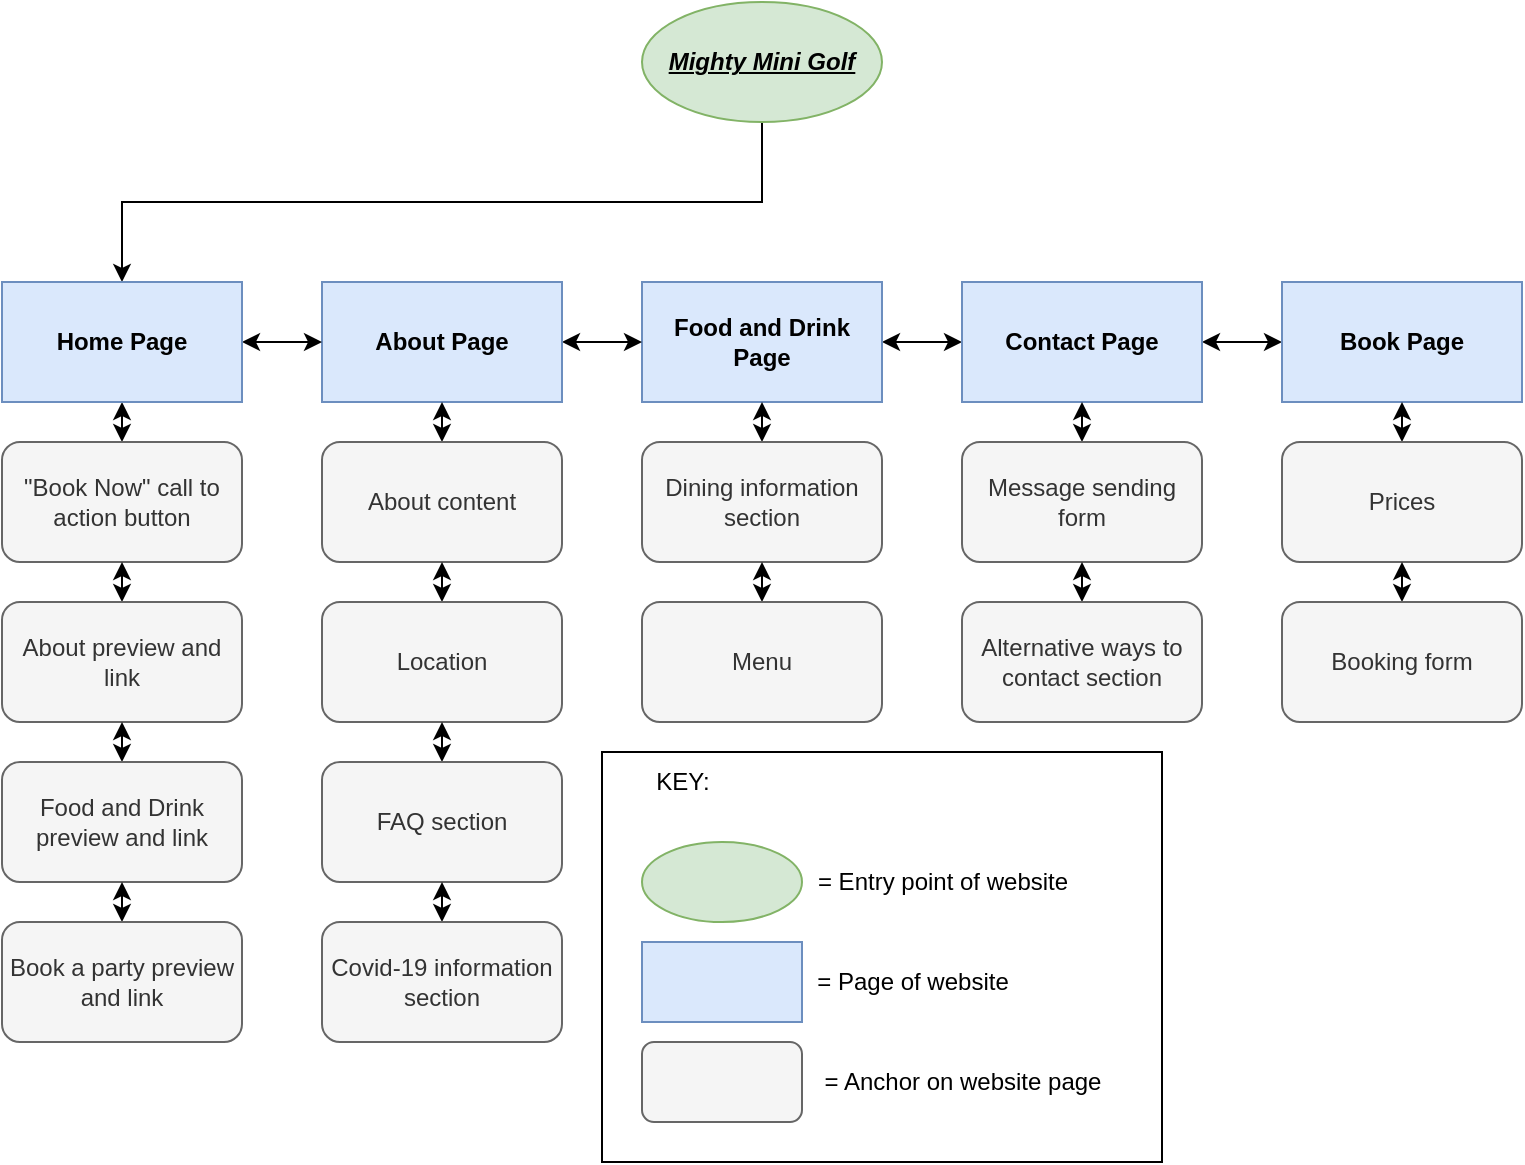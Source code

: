<mxfile version="14.4.6" type="device"><diagram id="C5RBs43oDa-KdzZeNtuy" name="Page-1"><mxGraphModel dx="1021" dy="529" grid="1" gridSize="10" guides="1" tooltips="1" connect="1" arrows="1" fold="1" page="1" pageScale="1" pageWidth="827" pageHeight="1169" math="0" shadow="0"><root><mxCell id="WIyWlLk6GJQsqaUBKTNV-0"/><mxCell id="WIyWlLk6GJQsqaUBKTNV-1" parent="WIyWlLk6GJQsqaUBKTNV-0"/><mxCell id="6Ty2zCG1EtW2ooSYQV5o-13" value="" style="rounded=0;whiteSpace=wrap;html=1;" vertex="1" parent="WIyWlLk6GJQsqaUBKTNV-1"><mxGeometry x="340" y="395" width="280" height="205" as="geometry"/></mxCell><mxCell id="dkNiUltXSG95NsX0MIxw-10" style="edgeStyle=orthogonalEdgeStyle;rounded=0;orthogonalLoop=1;jettySize=auto;html=1;exitX=0.5;exitY=1;exitDx=0;exitDy=0;endArrow=classic;endFill=1;" parent="WIyWlLk6GJQsqaUBKTNV-1" source="dkNiUltXSG95NsX0MIxw-0" target="dkNiUltXSG95NsX0MIxw-7" edge="1"><mxGeometry relative="1" as="geometry"/></mxCell><mxCell id="dkNiUltXSG95NsX0MIxw-0" value="&lt;b&gt;&lt;i&gt;&lt;u&gt;Mighty Mini Golf&lt;/u&gt;&lt;/i&gt;&lt;/b&gt;" style="ellipse;whiteSpace=wrap;html=1;fontFamily=Helvetica;fontSize=12;align=center;strokeColor=#82b366;fillColor=#d5e8d4;" parent="WIyWlLk6GJQsqaUBKTNV-1" vertex="1"><mxGeometry x="360" y="20" width="120" height="60" as="geometry"/></mxCell><mxCell id="6Ty2zCG1EtW2ooSYQV5o-6" style="edgeStyle=orthogonalEdgeStyle;rounded=0;orthogonalLoop=1;jettySize=auto;html=1;exitX=1;exitY=0.5;exitDx=0;exitDy=0;entryX=0;entryY=0.5;entryDx=0;entryDy=0;endArrow=classic;endFill=1;startArrow=classic;startFill=1;" edge="1" parent="WIyWlLk6GJQsqaUBKTNV-1" source="dkNiUltXSG95NsX0MIxw-2" target="dkNiUltXSG95NsX0MIxw-6"><mxGeometry relative="1" as="geometry"/></mxCell><mxCell id="dkNiUltXSG95NsX0MIxw-2" value="&lt;b&gt;Food and Drink Page&lt;/b&gt;" style="rounded=0;whiteSpace=wrap;html=1;fillColor=#dae8fc;strokeColor=#6c8ebf;" parent="WIyWlLk6GJQsqaUBKTNV-1" vertex="1"><mxGeometry x="360" y="160" width="120" height="60" as="geometry"/></mxCell><mxCell id="6Ty2zCG1EtW2ooSYQV5o-5" style="edgeStyle=orthogonalEdgeStyle;rounded=0;orthogonalLoop=1;jettySize=auto;html=1;exitX=1;exitY=0.5;exitDx=0;exitDy=0;entryX=0;entryY=0.5;entryDx=0;entryDy=0;endArrow=classic;endFill=1;startArrow=classic;startFill=1;" edge="1" parent="WIyWlLk6GJQsqaUBKTNV-1" source="dkNiUltXSG95NsX0MIxw-5" target="dkNiUltXSG95NsX0MIxw-2"><mxGeometry relative="1" as="geometry"/></mxCell><mxCell id="dkNiUltXSG95NsX0MIxw-5" value="&lt;b&gt;About Page&lt;/b&gt;" style="rounded=0;whiteSpace=wrap;html=1;fillColor=#dae8fc;strokeColor=#6c8ebf;" parent="WIyWlLk6GJQsqaUBKTNV-1" vertex="1"><mxGeometry x="200" y="160" width="120" height="60" as="geometry"/></mxCell><mxCell id="6Ty2zCG1EtW2ooSYQV5o-7" style="edgeStyle=orthogonalEdgeStyle;rounded=0;orthogonalLoop=1;jettySize=auto;html=1;exitX=1;exitY=0.5;exitDx=0;exitDy=0;entryX=0;entryY=0.5;entryDx=0;entryDy=0;endArrow=classic;endFill=1;startArrow=classic;startFill=1;" edge="1" parent="WIyWlLk6GJQsqaUBKTNV-1" source="dkNiUltXSG95NsX0MIxw-6" target="dkNiUltXSG95NsX0MIxw-8"><mxGeometry relative="1" as="geometry"/></mxCell><mxCell id="dkNiUltXSG95NsX0MIxw-6" value="&lt;b&gt;Contact Page&lt;/b&gt;" style="rounded=0;whiteSpace=wrap;html=1;fillColor=#dae8fc;strokeColor=#6c8ebf;" parent="WIyWlLk6GJQsqaUBKTNV-1" vertex="1"><mxGeometry x="520" y="160" width="120" height="60" as="geometry"/></mxCell><mxCell id="dkNiUltXSG95NsX0MIxw-14" style="edgeStyle=none;rounded=0;orthogonalLoop=1;jettySize=auto;html=1;exitX=0.5;exitY=1;exitDx=0;exitDy=0;endArrow=classic;endFill=1;startArrow=classic;startFill=1;" parent="WIyWlLk6GJQsqaUBKTNV-1" source="dkNiUltXSG95NsX0MIxw-7" edge="1"><mxGeometry relative="1" as="geometry"><mxPoint x="100" y="240" as="targetPoint"/></mxGeometry></mxCell><mxCell id="6Ty2zCG1EtW2ooSYQV5o-4" style="edgeStyle=orthogonalEdgeStyle;rounded=0;orthogonalLoop=1;jettySize=auto;html=1;exitX=1;exitY=0.5;exitDx=0;exitDy=0;entryX=0;entryY=0.5;entryDx=0;entryDy=0;endArrow=classic;endFill=1;startArrow=classic;startFill=1;" edge="1" parent="WIyWlLk6GJQsqaUBKTNV-1" source="dkNiUltXSG95NsX0MIxw-7" target="dkNiUltXSG95NsX0MIxw-5"><mxGeometry relative="1" as="geometry"/></mxCell><mxCell id="dkNiUltXSG95NsX0MIxw-7" value="&lt;b&gt;Home Page&lt;/b&gt;" style="rounded=0;whiteSpace=wrap;html=1;fillColor=#dae8fc;strokeColor=#6c8ebf;" parent="WIyWlLk6GJQsqaUBKTNV-1" vertex="1"><mxGeometry x="40" y="160" width="120" height="60" as="geometry"/></mxCell><mxCell id="dkNiUltXSG95NsX0MIxw-8" value="&lt;b&gt;Book Page&lt;/b&gt;" style="rounded=0;whiteSpace=wrap;html=1;fillColor=#dae8fc;strokeColor=#6c8ebf;" parent="WIyWlLk6GJQsqaUBKTNV-1" vertex="1"><mxGeometry x="680" y="160" width="120" height="60" as="geometry"/></mxCell><mxCell id="dkNiUltXSG95NsX0MIxw-15" value="&quot;Book Now&quot; call to action button" style="rounded=1;whiteSpace=wrap;html=1;fillColor=#f5f5f5;strokeColor=#666666;fontColor=#333333;" parent="WIyWlLk6GJQsqaUBKTNV-1" vertex="1"><mxGeometry x="40" y="240" width="120" height="60" as="geometry"/></mxCell><mxCell id="dkNiUltXSG95NsX0MIxw-17" style="edgeStyle=none;rounded=0;orthogonalLoop=1;jettySize=auto;html=1;exitX=0.5;exitY=1;exitDx=0;exitDy=0;endArrow=classic;endFill=1;startArrow=classic;startFill=1;" parent="WIyWlLk6GJQsqaUBKTNV-1" edge="1"><mxGeometry relative="1" as="geometry"><mxPoint x="100" y="320" as="targetPoint"/><mxPoint x="100" y="300" as="sourcePoint"/></mxGeometry></mxCell><mxCell id="dkNiUltXSG95NsX0MIxw-18" value="About preview and link" style="rounded=1;whiteSpace=wrap;html=1;fillColor=#f5f5f5;strokeColor=#666666;fontColor=#333333;" parent="WIyWlLk6GJQsqaUBKTNV-1" vertex="1"><mxGeometry x="40" y="320" width="120" height="60" as="geometry"/></mxCell><mxCell id="dkNiUltXSG95NsX0MIxw-19" style="edgeStyle=none;rounded=0;orthogonalLoop=1;jettySize=auto;html=1;exitX=0.5;exitY=1;exitDx=0;exitDy=0;endArrow=classic;endFill=1;startArrow=classic;startFill=1;" parent="WIyWlLk6GJQsqaUBKTNV-1" edge="1"><mxGeometry relative="1" as="geometry"><mxPoint x="100" y="400" as="targetPoint"/><mxPoint x="100" y="380" as="sourcePoint"/></mxGeometry></mxCell><mxCell id="dkNiUltXSG95NsX0MIxw-20" value="Food and Drink preview and link" style="rounded=1;whiteSpace=wrap;html=1;fillColor=#f5f5f5;strokeColor=#666666;fontColor=#333333;" parent="WIyWlLk6GJQsqaUBKTNV-1" vertex="1"><mxGeometry x="40" y="400" width="120" height="60" as="geometry"/></mxCell><mxCell id="dkNiUltXSG95NsX0MIxw-21" style="edgeStyle=none;rounded=0;orthogonalLoop=1;jettySize=auto;html=1;exitX=0.5;exitY=1;exitDx=0;exitDy=0;endArrow=classic;endFill=1;startArrow=classic;startFill=1;" parent="WIyWlLk6GJQsqaUBKTNV-1" edge="1"><mxGeometry relative="1" as="geometry"><mxPoint x="100" y="480" as="targetPoint"/><mxPoint x="100" y="460" as="sourcePoint"/></mxGeometry></mxCell><mxCell id="dkNiUltXSG95NsX0MIxw-22" value="Book a party preview and link" style="rounded=1;whiteSpace=wrap;html=1;fillColor=#f5f5f5;strokeColor=#666666;fontColor=#333333;" parent="WIyWlLk6GJQsqaUBKTNV-1" vertex="1"><mxGeometry x="40" y="480" width="120" height="60" as="geometry"/></mxCell><mxCell id="dkNiUltXSG95NsX0MIxw-24" style="edgeStyle=none;rounded=0;orthogonalLoop=1;jettySize=auto;html=1;exitX=0.5;exitY=1;exitDx=0;exitDy=0;endArrow=classic;endFill=1;startArrow=classic;startFill=1;" parent="WIyWlLk6GJQsqaUBKTNV-1" edge="1"><mxGeometry relative="1" as="geometry"><mxPoint x="260" y="240" as="targetPoint"/><mxPoint x="260" y="220" as="sourcePoint"/></mxGeometry></mxCell><mxCell id="dkNiUltXSG95NsX0MIxw-25" value="About content" style="rounded=1;whiteSpace=wrap;html=1;fillColor=#f5f5f5;strokeColor=#666666;fontColor=#333333;" parent="WIyWlLk6GJQsqaUBKTNV-1" vertex="1"><mxGeometry x="200" y="240" width="120" height="60" as="geometry"/></mxCell><mxCell id="dkNiUltXSG95NsX0MIxw-26" style="edgeStyle=none;rounded=0;orthogonalLoop=1;jettySize=auto;html=1;exitX=0.5;exitY=1;exitDx=0;exitDy=0;endArrow=classic;endFill=1;startArrow=classic;startFill=1;" parent="WIyWlLk6GJQsqaUBKTNV-1" edge="1"><mxGeometry relative="1" as="geometry"><mxPoint x="260" y="320" as="targetPoint"/><mxPoint x="260" y="300" as="sourcePoint"/></mxGeometry></mxCell><mxCell id="dkNiUltXSG95NsX0MIxw-27" value="Location" style="rounded=1;whiteSpace=wrap;html=1;fillColor=#f5f5f5;strokeColor=#666666;fontColor=#333333;" parent="WIyWlLk6GJQsqaUBKTNV-1" vertex="1"><mxGeometry x="200" y="320" width="120" height="60" as="geometry"/></mxCell><mxCell id="dkNiUltXSG95NsX0MIxw-28" style="edgeStyle=none;rounded=0;orthogonalLoop=1;jettySize=auto;html=1;exitX=0.5;exitY=1;exitDx=0;exitDy=0;endArrow=classic;endFill=1;startArrow=classic;startFill=1;" parent="WIyWlLk6GJQsqaUBKTNV-1" edge="1"><mxGeometry relative="1" as="geometry"><mxPoint x="260" y="400" as="targetPoint"/><mxPoint x="260" y="380" as="sourcePoint"/></mxGeometry></mxCell><mxCell id="dkNiUltXSG95NsX0MIxw-29" value="FAQ section" style="rounded=1;whiteSpace=wrap;html=1;fillColor=#f5f5f5;strokeColor=#666666;fontColor=#333333;" parent="WIyWlLk6GJQsqaUBKTNV-1" vertex="1"><mxGeometry x="200" y="400" width="120" height="60" as="geometry"/></mxCell><mxCell id="dkNiUltXSG95NsX0MIxw-30" style="edgeStyle=none;rounded=0;orthogonalLoop=1;jettySize=auto;html=1;exitX=0.5;exitY=1;exitDx=0;exitDy=0;endArrow=classic;endFill=1;startArrow=classic;startFill=1;" parent="WIyWlLk6GJQsqaUBKTNV-1" edge="1"><mxGeometry relative="1" as="geometry"><mxPoint x="260" y="480" as="targetPoint"/><mxPoint x="260" y="460" as="sourcePoint"/></mxGeometry></mxCell><mxCell id="dkNiUltXSG95NsX0MIxw-31" value="Covid-19 information section" style="rounded=1;whiteSpace=wrap;html=1;fillColor=#f5f5f5;strokeColor=#666666;fontColor=#333333;" parent="WIyWlLk6GJQsqaUBKTNV-1" vertex="1"><mxGeometry x="200" y="480" width="120" height="60" as="geometry"/></mxCell><mxCell id="dkNiUltXSG95NsX0MIxw-32" style="edgeStyle=none;rounded=0;orthogonalLoop=1;jettySize=auto;html=1;exitX=0.5;exitY=1;exitDx=0;exitDy=0;endArrow=classic;endFill=1;startArrow=classic;startFill=1;" parent="WIyWlLk6GJQsqaUBKTNV-1" edge="1"><mxGeometry relative="1" as="geometry"><mxPoint x="420" y="240" as="targetPoint"/><mxPoint x="420" y="220" as="sourcePoint"/></mxGeometry></mxCell><mxCell id="dkNiUltXSG95NsX0MIxw-33" value="Dining information section" style="rounded=1;whiteSpace=wrap;html=1;fillColor=#f5f5f5;strokeColor=#666666;fontColor=#333333;" parent="WIyWlLk6GJQsqaUBKTNV-1" vertex="1"><mxGeometry x="360" y="240" width="120" height="60" as="geometry"/></mxCell><mxCell id="dkNiUltXSG95NsX0MIxw-34" style="edgeStyle=none;rounded=0;orthogonalLoop=1;jettySize=auto;html=1;exitX=0.5;exitY=1;exitDx=0;exitDy=0;endArrow=classic;endFill=1;startArrow=classic;startFill=1;" parent="WIyWlLk6GJQsqaUBKTNV-1" edge="1"><mxGeometry relative="1" as="geometry"><mxPoint x="420" y="320" as="targetPoint"/><mxPoint x="420" y="300" as="sourcePoint"/></mxGeometry></mxCell><mxCell id="dkNiUltXSG95NsX0MIxw-35" value="Menu" style="rounded=1;whiteSpace=wrap;html=1;fillColor=#f5f5f5;strokeColor=#666666;fontColor=#333333;" parent="WIyWlLk6GJQsqaUBKTNV-1" vertex="1"><mxGeometry x="360" y="320" width="120" height="60" as="geometry"/></mxCell><mxCell id="dkNiUltXSG95NsX0MIxw-36" style="edgeStyle=none;rounded=0;orthogonalLoop=1;jettySize=auto;html=1;exitX=0.5;exitY=1;exitDx=0;exitDy=0;endArrow=classic;endFill=1;startArrow=classic;startFill=1;" parent="WIyWlLk6GJQsqaUBKTNV-1" edge="1"><mxGeometry relative="1" as="geometry"><mxPoint x="580" y="240" as="targetPoint"/><mxPoint x="580" y="220" as="sourcePoint"/></mxGeometry></mxCell><mxCell id="dkNiUltXSG95NsX0MIxw-37" value="Message sending form" style="rounded=1;whiteSpace=wrap;html=1;fillColor=#f5f5f5;strokeColor=#666666;fontColor=#333333;" parent="WIyWlLk6GJQsqaUBKTNV-1" vertex="1"><mxGeometry x="520" y="240" width="120" height="60" as="geometry"/></mxCell><mxCell id="dkNiUltXSG95NsX0MIxw-38" style="edgeStyle=none;rounded=0;orthogonalLoop=1;jettySize=auto;html=1;exitX=0.5;exitY=1;exitDx=0;exitDy=0;endArrow=classic;endFill=1;startArrow=classic;startFill=1;" parent="WIyWlLk6GJQsqaUBKTNV-1" edge="1"><mxGeometry relative="1" as="geometry"><mxPoint x="580" y="320" as="targetPoint"/><mxPoint x="580" y="300" as="sourcePoint"/></mxGeometry></mxCell><mxCell id="dkNiUltXSG95NsX0MIxw-39" value="Alternative ways to contact section" style="rounded=1;whiteSpace=wrap;html=1;fillColor=#f5f5f5;strokeColor=#666666;fontColor=#333333;" parent="WIyWlLk6GJQsqaUBKTNV-1" vertex="1"><mxGeometry x="520" y="320" width="120" height="60" as="geometry"/></mxCell><mxCell id="dkNiUltXSG95NsX0MIxw-40" style="edgeStyle=none;rounded=0;orthogonalLoop=1;jettySize=auto;html=1;exitX=0.5;exitY=1;exitDx=0;exitDy=0;endArrow=classic;endFill=1;startArrow=classic;startFill=1;" parent="WIyWlLk6GJQsqaUBKTNV-1" edge="1"><mxGeometry relative="1" as="geometry"><mxPoint x="740" y="240" as="targetPoint"/><mxPoint x="740" y="220" as="sourcePoint"/></mxGeometry></mxCell><mxCell id="dkNiUltXSG95NsX0MIxw-41" value="Prices" style="rounded=1;whiteSpace=wrap;html=1;fillColor=#f5f5f5;strokeColor=#666666;fontColor=#333333;" parent="WIyWlLk6GJQsqaUBKTNV-1" vertex="1"><mxGeometry x="680" y="240" width="120" height="60" as="geometry"/></mxCell><mxCell id="dkNiUltXSG95NsX0MIxw-42" style="edgeStyle=none;rounded=0;orthogonalLoop=1;jettySize=auto;html=1;exitX=0.5;exitY=1;exitDx=0;exitDy=0;endArrow=classic;endFill=1;startArrow=classic;startFill=1;" parent="WIyWlLk6GJQsqaUBKTNV-1" edge="1"><mxGeometry relative="1" as="geometry"><mxPoint x="740" y="320" as="targetPoint"/><mxPoint x="740" y="300" as="sourcePoint"/></mxGeometry></mxCell><mxCell id="dkNiUltXSG95NsX0MIxw-43" value="Booking form" style="rounded=1;whiteSpace=wrap;html=1;fillColor=#f5f5f5;strokeColor=#666666;fontColor=#333333;" parent="WIyWlLk6GJQsqaUBKTNV-1" vertex="1"><mxGeometry x="680" y="320" width="120" height="60" as="geometry"/></mxCell><mxCell id="6Ty2zCG1EtW2ooSYQV5o-2" value="KEY:" style="text;html=1;align=center;verticalAlign=middle;resizable=0;points=[];autosize=1;" vertex="1" parent="WIyWlLk6GJQsqaUBKTNV-1"><mxGeometry x="360" y="400" width="40" height="20" as="geometry"/></mxCell><mxCell id="6Ty2zCG1EtW2ooSYQV5o-3" value="" style="ellipse;whiteSpace=wrap;html=1;fontFamily=Helvetica;fontSize=12;align=center;strokeColor=#82b366;fillColor=#d5e8d4;" vertex="1" parent="WIyWlLk6GJQsqaUBKTNV-1"><mxGeometry x="360" y="440" width="80" height="40" as="geometry"/></mxCell><mxCell id="6Ty2zCG1EtW2ooSYQV5o-8" value="= Entry point of website" style="text;html=1;align=center;verticalAlign=middle;resizable=0;points=[];autosize=1;" vertex="1" parent="WIyWlLk6GJQsqaUBKTNV-1"><mxGeometry x="440" y="450" width="140" height="20" as="geometry"/></mxCell><mxCell id="6Ty2zCG1EtW2ooSYQV5o-9" value="" style="rounded=0;whiteSpace=wrap;html=1;fillColor=#dae8fc;strokeColor=#6c8ebf;" vertex="1" parent="WIyWlLk6GJQsqaUBKTNV-1"><mxGeometry x="360" y="490" width="80" height="40" as="geometry"/></mxCell><mxCell id="6Ty2zCG1EtW2ooSYQV5o-10" value="= Page of website" style="text;html=1;align=center;verticalAlign=middle;resizable=0;points=[];autosize=1;" vertex="1" parent="WIyWlLk6GJQsqaUBKTNV-1"><mxGeometry x="440" y="500" width="110" height="20" as="geometry"/></mxCell><mxCell id="6Ty2zCG1EtW2ooSYQV5o-11" value="" style="rounded=1;whiteSpace=wrap;html=1;fillColor=#f5f5f5;strokeColor=#666666;fontColor=#333333;" vertex="1" parent="WIyWlLk6GJQsqaUBKTNV-1"><mxGeometry x="360" y="540" width="80" height="40" as="geometry"/></mxCell><mxCell id="6Ty2zCG1EtW2ooSYQV5o-12" value="= Anchor on website page" style="text;html=1;align=center;verticalAlign=middle;resizable=0;points=[];autosize=1;" vertex="1" parent="WIyWlLk6GJQsqaUBKTNV-1"><mxGeometry x="445" y="550" width="150" height="20" as="geometry"/></mxCell></root></mxGraphModel></diagram></mxfile>